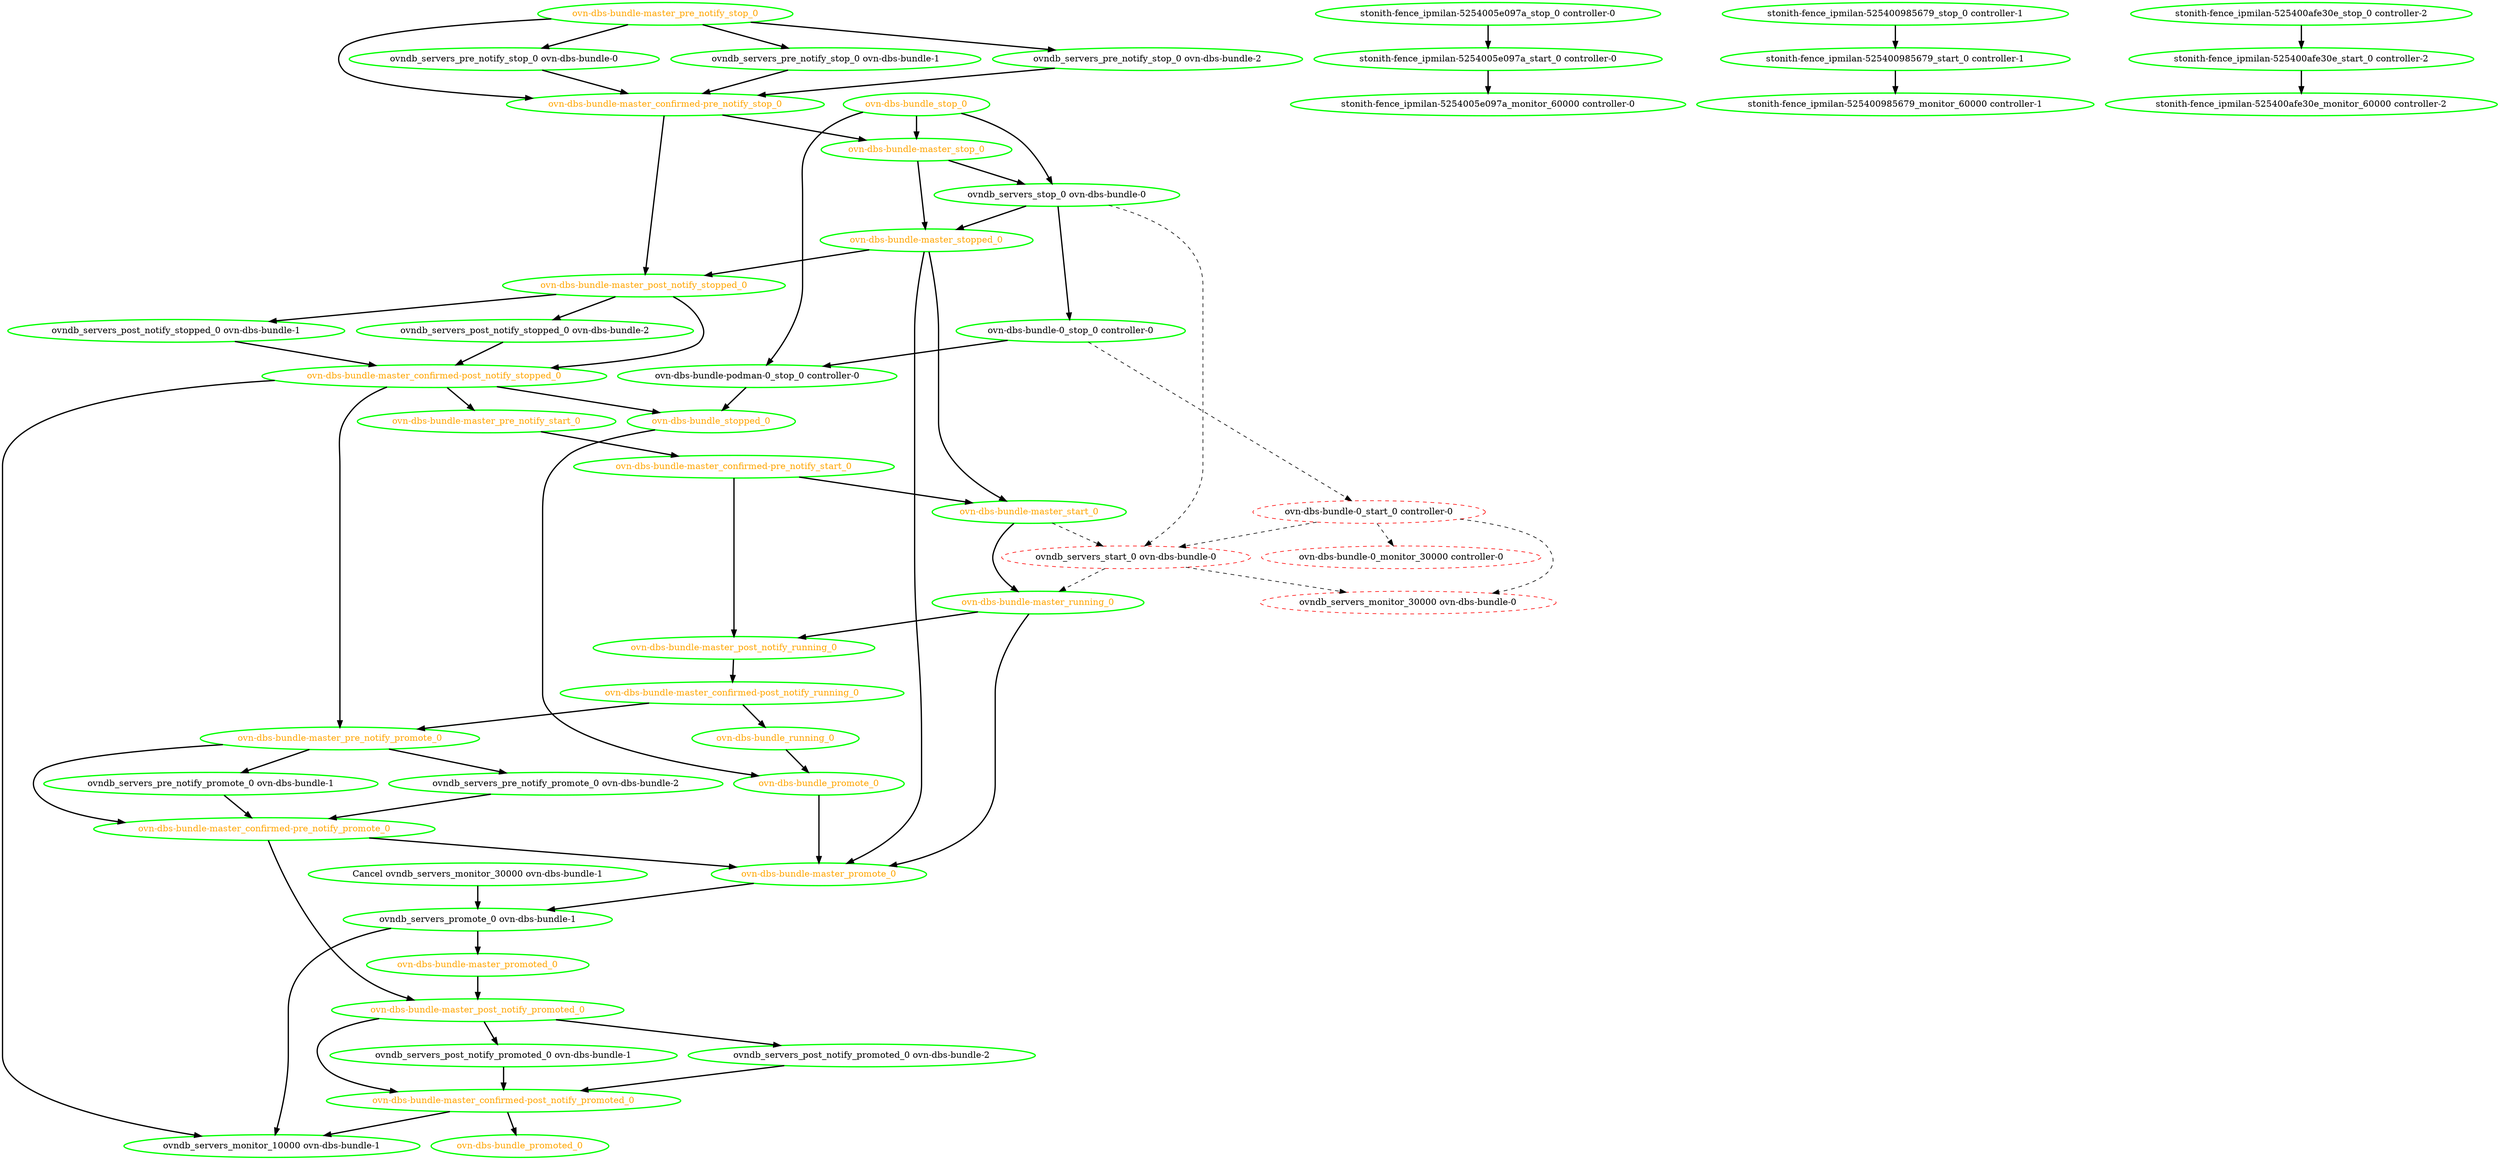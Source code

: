  digraph "g" {
"Cancel ovndb_servers_monitor_30000 ovn-dbs-bundle-1" -> "ovndb_servers_promote_0 ovn-dbs-bundle-1" [ style = bold]
"Cancel ovndb_servers_monitor_30000 ovn-dbs-bundle-1" [ style=bold color="green" fontcolor="black"]
"ovn-dbs-bundle-0_monitor_30000 controller-0" [ style=dashed color="red" fontcolor="black"]
"ovn-dbs-bundle-0_start_0 controller-0" -> "ovn-dbs-bundle-0_monitor_30000 controller-0" [ style = dashed]
"ovn-dbs-bundle-0_start_0 controller-0" -> "ovndb_servers_monitor_30000 ovn-dbs-bundle-0" [ style = dashed]
"ovn-dbs-bundle-0_start_0 controller-0" -> "ovndb_servers_start_0 ovn-dbs-bundle-0" [ style = dashed]
"ovn-dbs-bundle-0_start_0 controller-0" [ style=dashed color="red" fontcolor="black"]
"ovn-dbs-bundle-0_stop_0 controller-0" -> "ovn-dbs-bundle-0_start_0 controller-0" [ style = dashed]
"ovn-dbs-bundle-0_stop_0 controller-0" -> "ovn-dbs-bundle-podman-0_stop_0 controller-0" [ style = bold]
"ovn-dbs-bundle-0_stop_0 controller-0" [ style=bold color="green" fontcolor="black"]
"ovn-dbs-bundle-master_confirmed-post_notify_promoted_0" -> "ovn-dbs-bundle_promoted_0" [ style = bold]
"ovn-dbs-bundle-master_confirmed-post_notify_promoted_0" -> "ovndb_servers_monitor_10000 ovn-dbs-bundle-1" [ style = bold]
"ovn-dbs-bundle-master_confirmed-post_notify_promoted_0" [ style=bold color="green" fontcolor="orange"]
"ovn-dbs-bundle-master_confirmed-post_notify_running_0" -> "ovn-dbs-bundle-master_pre_notify_promote_0" [ style = bold]
"ovn-dbs-bundle-master_confirmed-post_notify_running_0" -> "ovn-dbs-bundle_running_0" [ style = bold]
"ovn-dbs-bundle-master_confirmed-post_notify_running_0" [ style=bold color="green" fontcolor="orange"]
"ovn-dbs-bundle-master_confirmed-post_notify_stopped_0" -> "ovn-dbs-bundle-master_pre_notify_promote_0" [ style = bold]
"ovn-dbs-bundle-master_confirmed-post_notify_stopped_0" -> "ovn-dbs-bundle-master_pre_notify_start_0" [ style = bold]
"ovn-dbs-bundle-master_confirmed-post_notify_stopped_0" -> "ovn-dbs-bundle_stopped_0" [ style = bold]
"ovn-dbs-bundle-master_confirmed-post_notify_stopped_0" -> "ovndb_servers_monitor_10000 ovn-dbs-bundle-1" [ style = bold]
"ovn-dbs-bundle-master_confirmed-post_notify_stopped_0" [ style=bold color="green" fontcolor="orange"]
"ovn-dbs-bundle-master_confirmed-pre_notify_promote_0" -> "ovn-dbs-bundle-master_post_notify_promoted_0" [ style = bold]
"ovn-dbs-bundle-master_confirmed-pre_notify_promote_0" -> "ovn-dbs-bundle-master_promote_0" [ style = bold]
"ovn-dbs-bundle-master_confirmed-pre_notify_promote_0" [ style=bold color="green" fontcolor="orange"]
"ovn-dbs-bundle-master_confirmed-pre_notify_start_0" -> "ovn-dbs-bundle-master_post_notify_running_0" [ style = bold]
"ovn-dbs-bundle-master_confirmed-pre_notify_start_0" -> "ovn-dbs-bundle-master_start_0" [ style = bold]
"ovn-dbs-bundle-master_confirmed-pre_notify_start_0" [ style=bold color="green" fontcolor="orange"]
"ovn-dbs-bundle-master_confirmed-pre_notify_stop_0" -> "ovn-dbs-bundle-master_post_notify_stopped_0" [ style = bold]
"ovn-dbs-bundle-master_confirmed-pre_notify_stop_0" -> "ovn-dbs-bundle-master_stop_0" [ style = bold]
"ovn-dbs-bundle-master_confirmed-pre_notify_stop_0" [ style=bold color="green" fontcolor="orange"]
"ovn-dbs-bundle-master_post_notify_promoted_0" -> "ovn-dbs-bundle-master_confirmed-post_notify_promoted_0" [ style = bold]
"ovn-dbs-bundle-master_post_notify_promoted_0" -> "ovndb_servers_post_notify_promoted_0 ovn-dbs-bundle-1" [ style = bold]
"ovn-dbs-bundle-master_post_notify_promoted_0" -> "ovndb_servers_post_notify_promoted_0 ovn-dbs-bundle-2" [ style = bold]
"ovn-dbs-bundle-master_post_notify_promoted_0" [ style=bold color="green" fontcolor="orange"]
"ovn-dbs-bundle-master_post_notify_running_0" -> "ovn-dbs-bundle-master_confirmed-post_notify_running_0" [ style = bold]
"ovn-dbs-bundle-master_post_notify_running_0" [ style=bold color="green" fontcolor="orange"]
"ovn-dbs-bundle-master_post_notify_stopped_0" -> "ovn-dbs-bundle-master_confirmed-post_notify_stopped_0" [ style = bold]
"ovn-dbs-bundle-master_post_notify_stopped_0" -> "ovndb_servers_post_notify_stopped_0 ovn-dbs-bundle-1" [ style = bold]
"ovn-dbs-bundle-master_post_notify_stopped_0" -> "ovndb_servers_post_notify_stopped_0 ovn-dbs-bundle-2" [ style = bold]
"ovn-dbs-bundle-master_post_notify_stopped_0" [ style=bold color="green" fontcolor="orange"]
"ovn-dbs-bundle-master_pre_notify_promote_0" -> "ovn-dbs-bundle-master_confirmed-pre_notify_promote_0" [ style = bold]
"ovn-dbs-bundle-master_pre_notify_promote_0" -> "ovndb_servers_pre_notify_promote_0 ovn-dbs-bundle-1" [ style = bold]
"ovn-dbs-bundle-master_pre_notify_promote_0" -> "ovndb_servers_pre_notify_promote_0 ovn-dbs-bundle-2" [ style = bold]
"ovn-dbs-bundle-master_pre_notify_promote_0" [ style=bold color="green" fontcolor="orange"]
"ovn-dbs-bundle-master_pre_notify_start_0" -> "ovn-dbs-bundle-master_confirmed-pre_notify_start_0" [ style = bold]
"ovn-dbs-bundle-master_pre_notify_start_0" [ style=bold color="green" fontcolor="orange"]
"ovn-dbs-bundle-master_pre_notify_stop_0" -> "ovn-dbs-bundle-master_confirmed-pre_notify_stop_0" [ style = bold]
"ovn-dbs-bundle-master_pre_notify_stop_0" -> "ovndb_servers_pre_notify_stop_0 ovn-dbs-bundle-0" [ style = bold]
"ovn-dbs-bundle-master_pre_notify_stop_0" -> "ovndb_servers_pre_notify_stop_0 ovn-dbs-bundle-1" [ style = bold]
"ovn-dbs-bundle-master_pre_notify_stop_0" -> "ovndb_servers_pre_notify_stop_0 ovn-dbs-bundle-2" [ style = bold]
"ovn-dbs-bundle-master_pre_notify_stop_0" [ style=bold color="green" fontcolor="orange"]
"ovn-dbs-bundle-master_promote_0" -> "ovndb_servers_promote_0 ovn-dbs-bundle-1" [ style = bold]
"ovn-dbs-bundle-master_promote_0" [ style=bold color="green" fontcolor="orange"]
"ovn-dbs-bundle-master_promoted_0" -> "ovn-dbs-bundle-master_post_notify_promoted_0" [ style = bold]
"ovn-dbs-bundle-master_promoted_0" [ style=bold color="green" fontcolor="orange"]
"ovn-dbs-bundle-master_running_0" -> "ovn-dbs-bundle-master_post_notify_running_0" [ style = bold]
"ovn-dbs-bundle-master_running_0" -> "ovn-dbs-bundle-master_promote_0" [ style = bold]
"ovn-dbs-bundle-master_running_0" [ style=bold color="green" fontcolor="orange"]
"ovn-dbs-bundle-master_start_0" -> "ovn-dbs-bundle-master_running_0" [ style = bold]
"ovn-dbs-bundle-master_start_0" -> "ovndb_servers_start_0 ovn-dbs-bundle-0" [ style = dashed]
"ovn-dbs-bundle-master_start_0" [ style=bold color="green" fontcolor="orange"]
"ovn-dbs-bundle-master_stop_0" -> "ovn-dbs-bundle-master_stopped_0" [ style = bold]
"ovn-dbs-bundle-master_stop_0" -> "ovndb_servers_stop_0 ovn-dbs-bundle-0" [ style = bold]
"ovn-dbs-bundle-master_stop_0" [ style=bold color="green" fontcolor="orange"]
"ovn-dbs-bundle-master_stopped_0" -> "ovn-dbs-bundle-master_post_notify_stopped_0" [ style = bold]
"ovn-dbs-bundle-master_stopped_0" -> "ovn-dbs-bundle-master_promote_0" [ style = bold]
"ovn-dbs-bundle-master_stopped_0" -> "ovn-dbs-bundle-master_start_0" [ style = bold]
"ovn-dbs-bundle-master_stopped_0" [ style=bold color="green" fontcolor="orange"]
"ovn-dbs-bundle-podman-0_stop_0 controller-0" -> "ovn-dbs-bundle_stopped_0" [ style = bold]
"ovn-dbs-bundle-podman-0_stop_0 controller-0" [ style=bold color="green" fontcolor="black"]
"ovn-dbs-bundle_promote_0" -> "ovn-dbs-bundle-master_promote_0" [ style = bold]
"ovn-dbs-bundle_promote_0" [ style=bold color="green" fontcolor="orange"]
"ovn-dbs-bundle_promoted_0" [ style=bold color="green" fontcolor="orange"]
"ovn-dbs-bundle_running_0" -> "ovn-dbs-bundle_promote_0" [ style = bold]
"ovn-dbs-bundle_running_0" [ style=bold color="green" fontcolor="orange"]
"ovn-dbs-bundle_stop_0" -> "ovn-dbs-bundle-master_stop_0" [ style = bold]
"ovn-dbs-bundle_stop_0" -> "ovn-dbs-bundle-podman-0_stop_0 controller-0" [ style = bold]
"ovn-dbs-bundle_stop_0" -> "ovndb_servers_stop_0 ovn-dbs-bundle-0" [ style = bold]
"ovn-dbs-bundle_stop_0" [ style=bold color="green" fontcolor="orange"]
"ovn-dbs-bundle_stopped_0" -> "ovn-dbs-bundle_promote_0" [ style = bold]
"ovn-dbs-bundle_stopped_0" [ style=bold color="green" fontcolor="orange"]
"ovndb_servers_monitor_10000 ovn-dbs-bundle-1" [ style=bold color="green" fontcolor="black"]
"ovndb_servers_monitor_30000 ovn-dbs-bundle-0" [ style=dashed color="red" fontcolor="black"]
"ovndb_servers_post_notify_promoted_0 ovn-dbs-bundle-1" -> "ovn-dbs-bundle-master_confirmed-post_notify_promoted_0" [ style = bold]
"ovndb_servers_post_notify_promoted_0 ovn-dbs-bundle-1" [ style=bold color="green" fontcolor="black"]
"ovndb_servers_post_notify_promoted_0 ovn-dbs-bundle-2" -> "ovn-dbs-bundle-master_confirmed-post_notify_promoted_0" [ style = bold]
"ovndb_servers_post_notify_promoted_0 ovn-dbs-bundle-2" [ style=bold color="green" fontcolor="black"]
"ovndb_servers_post_notify_stopped_0 ovn-dbs-bundle-1" -> "ovn-dbs-bundle-master_confirmed-post_notify_stopped_0" [ style = bold]
"ovndb_servers_post_notify_stopped_0 ovn-dbs-bundle-1" [ style=bold color="green" fontcolor="black"]
"ovndb_servers_post_notify_stopped_0 ovn-dbs-bundle-2" -> "ovn-dbs-bundle-master_confirmed-post_notify_stopped_0" [ style = bold]
"ovndb_servers_post_notify_stopped_0 ovn-dbs-bundle-2" [ style=bold color="green" fontcolor="black"]
"ovndb_servers_pre_notify_promote_0 ovn-dbs-bundle-1" -> "ovn-dbs-bundle-master_confirmed-pre_notify_promote_0" [ style = bold]
"ovndb_servers_pre_notify_promote_0 ovn-dbs-bundle-1" [ style=bold color="green" fontcolor="black"]
"ovndb_servers_pre_notify_promote_0 ovn-dbs-bundle-2" -> "ovn-dbs-bundle-master_confirmed-pre_notify_promote_0" [ style = bold]
"ovndb_servers_pre_notify_promote_0 ovn-dbs-bundle-2" [ style=bold color="green" fontcolor="black"]
"ovndb_servers_pre_notify_stop_0 ovn-dbs-bundle-0" -> "ovn-dbs-bundle-master_confirmed-pre_notify_stop_0" [ style = bold]
"ovndb_servers_pre_notify_stop_0 ovn-dbs-bundle-0" [ style=bold color="green" fontcolor="black"]
"ovndb_servers_pre_notify_stop_0 ovn-dbs-bundle-1" -> "ovn-dbs-bundle-master_confirmed-pre_notify_stop_0" [ style = bold]
"ovndb_servers_pre_notify_stop_0 ovn-dbs-bundle-1" [ style=bold color="green" fontcolor="black"]
"ovndb_servers_pre_notify_stop_0 ovn-dbs-bundle-2" -> "ovn-dbs-bundle-master_confirmed-pre_notify_stop_0" [ style = bold]
"ovndb_servers_pre_notify_stop_0 ovn-dbs-bundle-2" [ style=bold color="green" fontcolor="black"]
"ovndb_servers_promote_0 ovn-dbs-bundle-1" -> "ovn-dbs-bundle-master_promoted_0" [ style = bold]
"ovndb_servers_promote_0 ovn-dbs-bundle-1" -> "ovndb_servers_monitor_10000 ovn-dbs-bundle-1" [ style = bold]
"ovndb_servers_promote_0 ovn-dbs-bundle-1" [ style=bold color="green" fontcolor="black"]
"ovndb_servers_start_0 ovn-dbs-bundle-0" -> "ovn-dbs-bundle-master_running_0" [ style = dashed]
"ovndb_servers_start_0 ovn-dbs-bundle-0" -> "ovndb_servers_monitor_30000 ovn-dbs-bundle-0" [ style = dashed]
"ovndb_servers_start_0 ovn-dbs-bundle-0" [ style=dashed color="red" fontcolor="black"]
"ovndb_servers_stop_0 ovn-dbs-bundle-0" -> "ovn-dbs-bundle-0_stop_0 controller-0" [ style = bold]
"ovndb_servers_stop_0 ovn-dbs-bundle-0" -> "ovn-dbs-bundle-master_stopped_0" [ style = bold]
"ovndb_servers_stop_0 ovn-dbs-bundle-0" -> "ovndb_servers_start_0 ovn-dbs-bundle-0" [ style = dashed]
"ovndb_servers_stop_0 ovn-dbs-bundle-0" [ style=bold color="green" fontcolor="black"]
"stonith-fence_ipmilan-5254005e097a_monitor_60000 controller-0" [ style=bold color="green" fontcolor="black"]
"stonith-fence_ipmilan-5254005e097a_start_0 controller-0" -> "stonith-fence_ipmilan-5254005e097a_monitor_60000 controller-0" [ style = bold]
"stonith-fence_ipmilan-5254005e097a_start_0 controller-0" [ style=bold color="green" fontcolor="black"]
"stonith-fence_ipmilan-5254005e097a_stop_0 controller-0" -> "stonith-fence_ipmilan-5254005e097a_start_0 controller-0" [ style = bold]
"stonith-fence_ipmilan-5254005e097a_stop_0 controller-0" [ style=bold color="green" fontcolor="black"]
"stonith-fence_ipmilan-525400985679_monitor_60000 controller-1" [ style=bold color="green" fontcolor="black"]
"stonith-fence_ipmilan-525400985679_start_0 controller-1" -> "stonith-fence_ipmilan-525400985679_monitor_60000 controller-1" [ style = bold]
"stonith-fence_ipmilan-525400985679_start_0 controller-1" [ style=bold color="green" fontcolor="black"]
"stonith-fence_ipmilan-525400985679_stop_0 controller-1" -> "stonith-fence_ipmilan-525400985679_start_0 controller-1" [ style = bold]
"stonith-fence_ipmilan-525400985679_stop_0 controller-1" [ style=bold color="green" fontcolor="black"]
"stonith-fence_ipmilan-525400afe30e_monitor_60000 controller-2" [ style=bold color="green" fontcolor="black"]
"stonith-fence_ipmilan-525400afe30e_start_0 controller-2" -> "stonith-fence_ipmilan-525400afe30e_monitor_60000 controller-2" [ style = bold]
"stonith-fence_ipmilan-525400afe30e_start_0 controller-2" [ style=bold color="green" fontcolor="black"]
"stonith-fence_ipmilan-525400afe30e_stop_0 controller-2" -> "stonith-fence_ipmilan-525400afe30e_start_0 controller-2" [ style = bold]
"stonith-fence_ipmilan-525400afe30e_stop_0 controller-2" [ style=bold color="green" fontcolor="black"]
}
